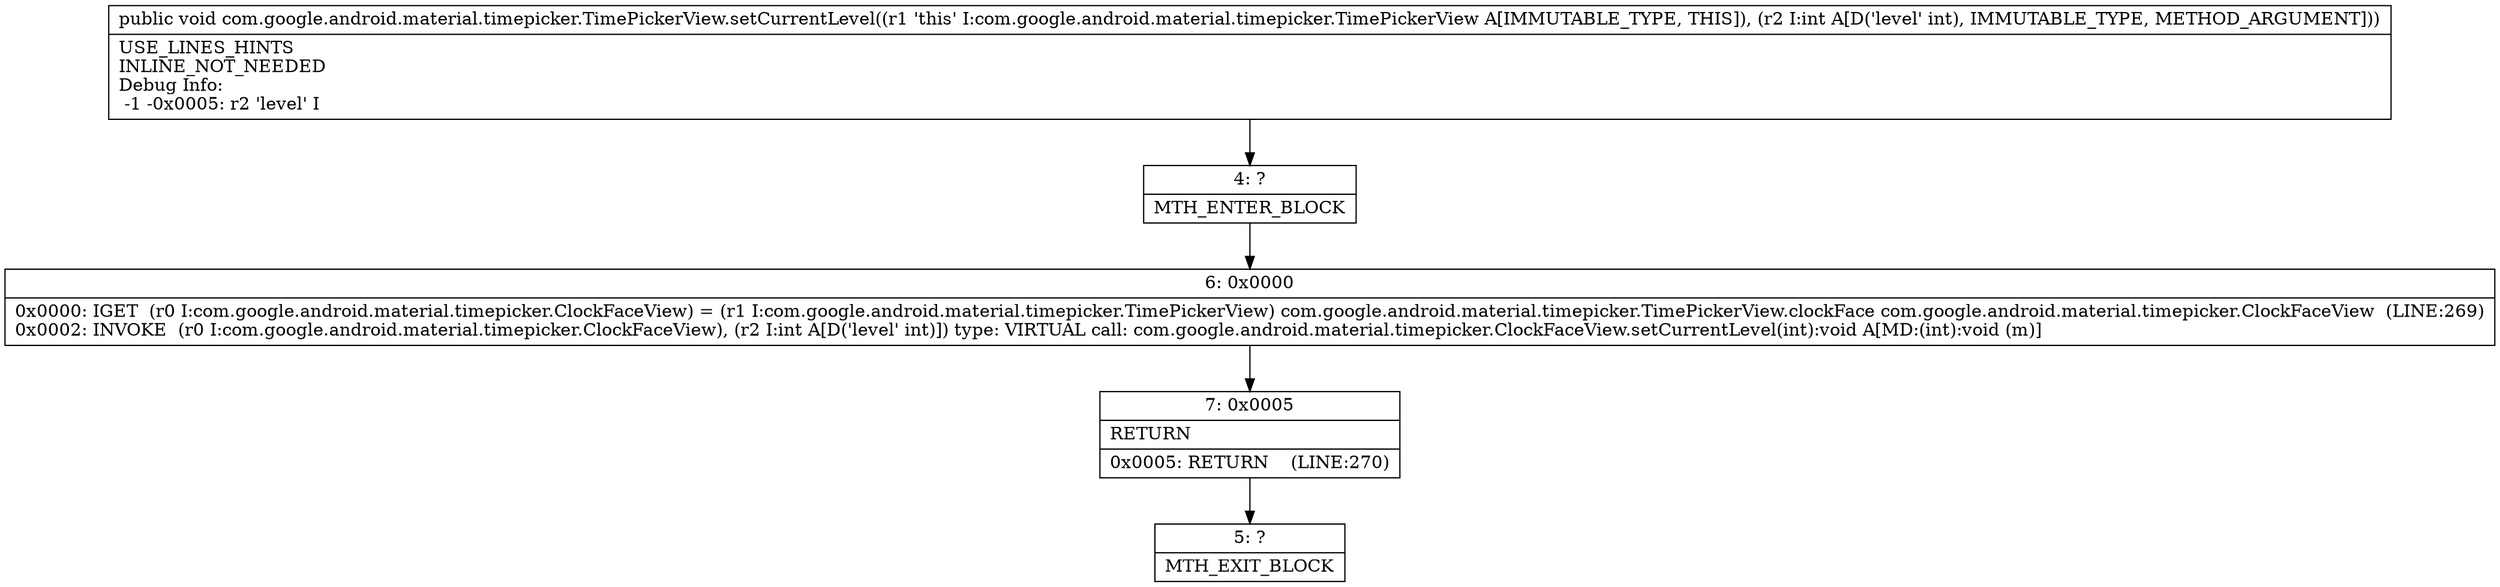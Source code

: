 digraph "CFG forcom.google.android.material.timepicker.TimePickerView.setCurrentLevel(I)V" {
Node_4 [shape=record,label="{4\:\ ?|MTH_ENTER_BLOCK\l}"];
Node_6 [shape=record,label="{6\:\ 0x0000|0x0000: IGET  (r0 I:com.google.android.material.timepicker.ClockFaceView) = (r1 I:com.google.android.material.timepicker.TimePickerView) com.google.android.material.timepicker.TimePickerView.clockFace com.google.android.material.timepicker.ClockFaceView  (LINE:269)\l0x0002: INVOKE  (r0 I:com.google.android.material.timepicker.ClockFaceView), (r2 I:int A[D('level' int)]) type: VIRTUAL call: com.google.android.material.timepicker.ClockFaceView.setCurrentLevel(int):void A[MD:(int):void (m)]\l}"];
Node_7 [shape=record,label="{7\:\ 0x0005|RETURN\l|0x0005: RETURN    (LINE:270)\l}"];
Node_5 [shape=record,label="{5\:\ ?|MTH_EXIT_BLOCK\l}"];
MethodNode[shape=record,label="{public void com.google.android.material.timepicker.TimePickerView.setCurrentLevel((r1 'this' I:com.google.android.material.timepicker.TimePickerView A[IMMUTABLE_TYPE, THIS]), (r2 I:int A[D('level' int), IMMUTABLE_TYPE, METHOD_ARGUMENT]))  | USE_LINES_HINTS\lINLINE_NOT_NEEDED\lDebug Info:\l  \-1 \-0x0005: r2 'level' I\l}"];
MethodNode -> Node_4;Node_4 -> Node_6;
Node_6 -> Node_7;
Node_7 -> Node_5;
}

